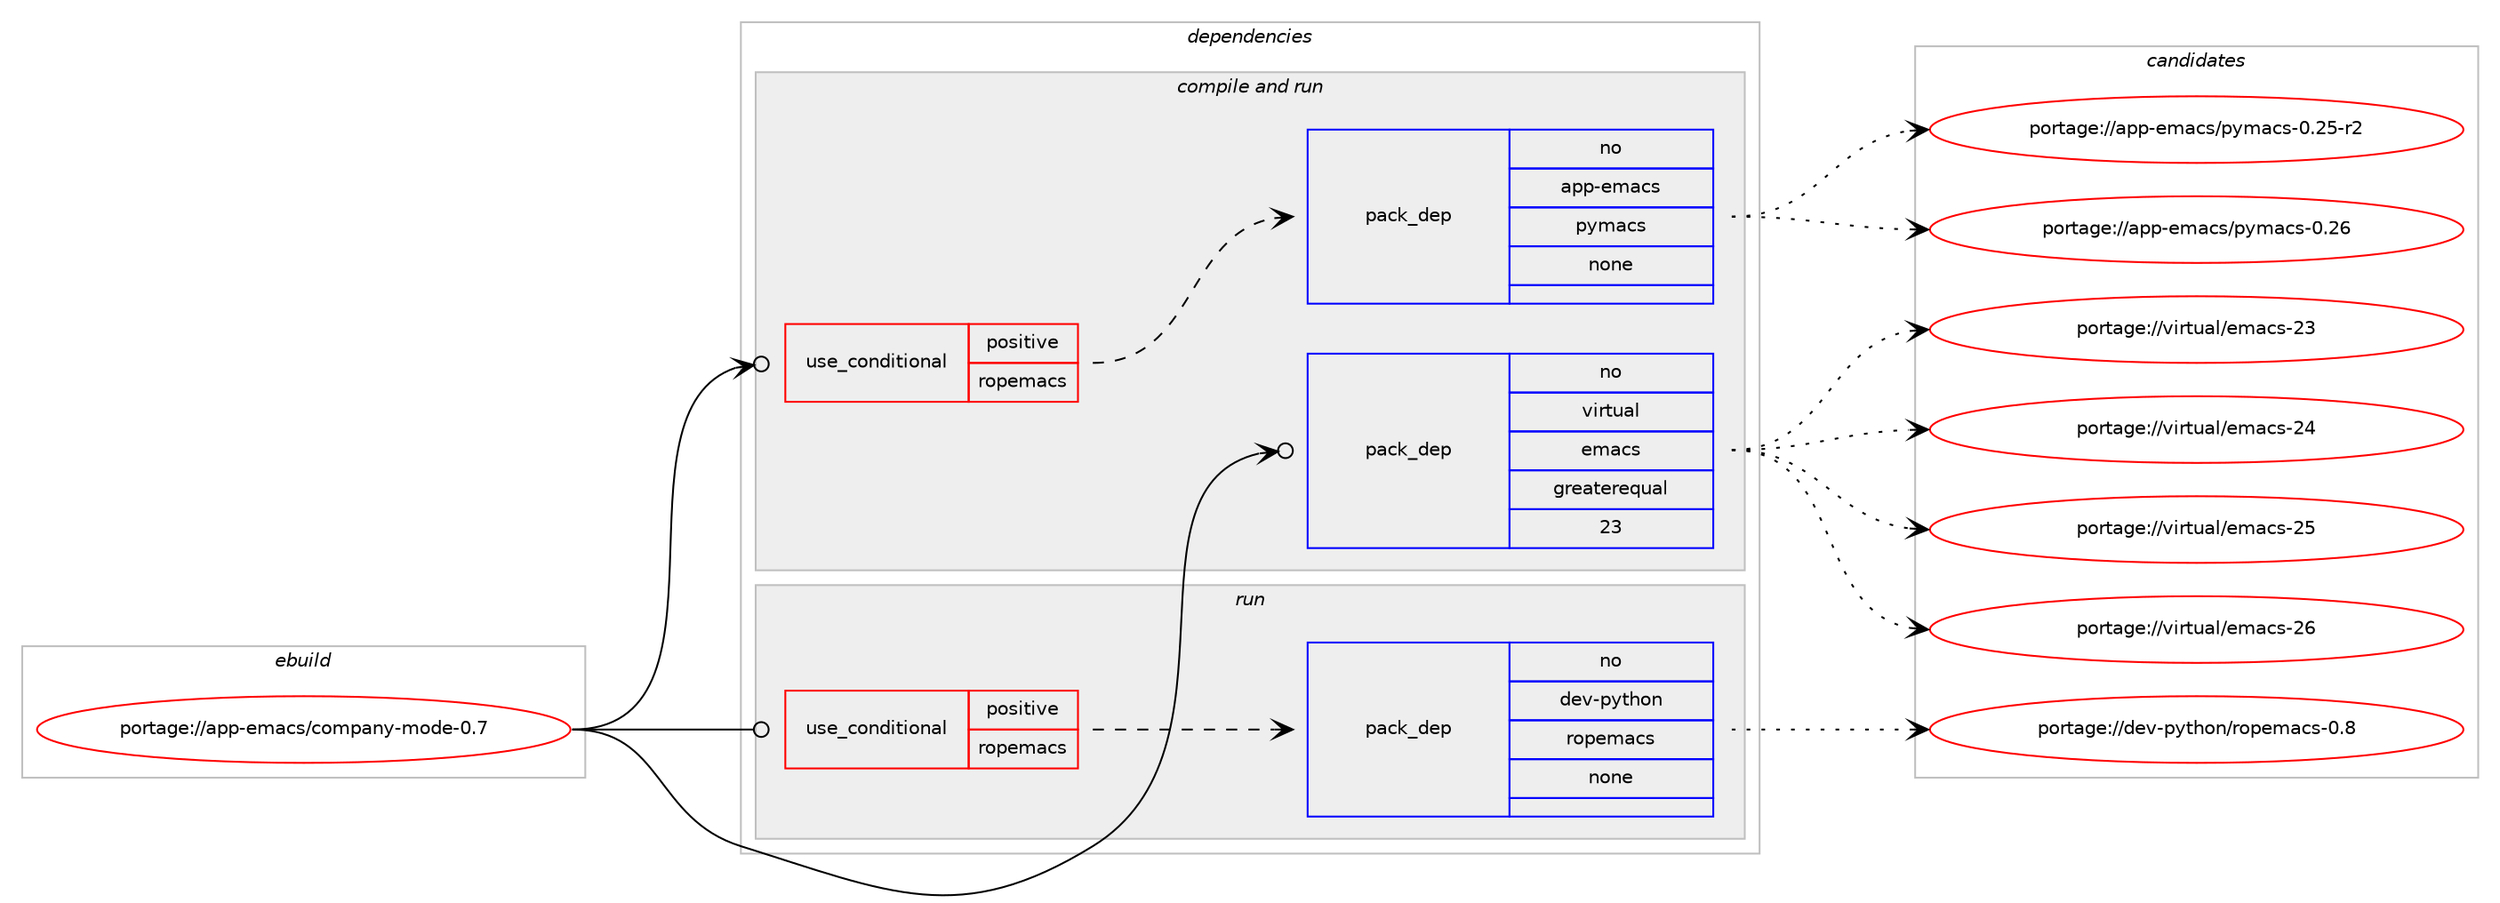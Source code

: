 digraph prolog {

# *************
# Graph options
# *************

newrank=true;
concentrate=true;
compound=true;
graph [rankdir=LR,fontname=Helvetica,fontsize=10,ranksep=1.5];#, ranksep=2.5, nodesep=0.2];
edge  [arrowhead=vee];
node  [fontname=Helvetica,fontsize=10];

# **********
# The ebuild
# **********

subgraph cluster_leftcol {
color=gray;
label=<<i>ebuild</i>>;
id [label="portage://app-emacs/company-mode-0.7", color=red, width=4, href="../app-emacs/company-mode-0.7.svg"];
}

# ****************
# The dependencies
# ****************

subgraph cluster_midcol {
color=gray;
label=<<i>dependencies</i>>;
subgraph cluster_compile {
fillcolor="#eeeeee";
style=filled;
label=<<i>compile</i>>;
}
subgraph cluster_compileandrun {
fillcolor="#eeeeee";
style=filled;
label=<<i>compile and run</i>>;
subgraph cond4519 {
dependency18287 [label=<<TABLE BORDER="0" CELLBORDER="1" CELLSPACING="0" CELLPADDING="4"><TR><TD ROWSPAN="3" CELLPADDING="10">use_conditional</TD></TR><TR><TD>positive</TD></TR><TR><TD>ropemacs</TD></TR></TABLE>>, shape=none, color=red];
subgraph pack13429 {
dependency18288 [label=<<TABLE BORDER="0" CELLBORDER="1" CELLSPACING="0" CELLPADDING="4" WIDTH="220"><TR><TD ROWSPAN="6" CELLPADDING="30">pack_dep</TD></TR><TR><TD WIDTH="110">no</TD></TR><TR><TD>app-emacs</TD></TR><TR><TD>pymacs</TD></TR><TR><TD>none</TD></TR><TR><TD></TD></TR></TABLE>>, shape=none, color=blue];
}
dependency18287:e -> dependency18288:w [weight=20,style="dashed",arrowhead="vee"];
}
id:e -> dependency18287:w [weight=20,style="solid",arrowhead="odotvee"];
subgraph pack13430 {
dependency18289 [label=<<TABLE BORDER="0" CELLBORDER="1" CELLSPACING="0" CELLPADDING="4" WIDTH="220"><TR><TD ROWSPAN="6" CELLPADDING="30">pack_dep</TD></TR><TR><TD WIDTH="110">no</TD></TR><TR><TD>virtual</TD></TR><TR><TD>emacs</TD></TR><TR><TD>greaterequal</TD></TR><TR><TD>23</TD></TR></TABLE>>, shape=none, color=blue];
}
id:e -> dependency18289:w [weight=20,style="solid",arrowhead="odotvee"];
}
subgraph cluster_run {
fillcolor="#eeeeee";
style=filled;
label=<<i>run</i>>;
subgraph cond4520 {
dependency18290 [label=<<TABLE BORDER="0" CELLBORDER="1" CELLSPACING="0" CELLPADDING="4"><TR><TD ROWSPAN="3" CELLPADDING="10">use_conditional</TD></TR><TR><TD>positive</TD></TR><TR><TD>ropemacs</TD></TR></TABLE>>, shape=none, color=red];
subgraph pack13431 {
dependency18291 [label=<<TABLE BORDER="0" CELLBORDER="1" CELLSPACING="0" CELLPADDING="4" WIDTH="220"><TR><TD ROWSPAN="6" CELLPADDING="30">pack_dep</TD></TR><TR><TD WIDTH="110">no</TD></TR><TR><TD>dev-python</TD></TR><TR><TD>ropemacs</TD></TR><TR><TD>none</TD></TR><TR><TD></TD></TR></TABLE>>, shape=none, color=blue];
}
dependency18290:e -> dependency18291:w [weight=20,style="dashed",arrowhead="vee"];
}
id:e -> dependency18290:w [weight=20,style="solid",arrowhead="odot"];
}
}

# **************
# The candidates
# **************

subgraph cluster_choices {
rank=same;
color=gray;
label=<<i>candidates</i>>;

subgraph choice13429 {
color=black;
nodesep=1;
choiceportage9711211245101109979911547112121109979911545484650534511450 [label="portage://app-emacs/pymacs-0.25-r2", color=red, width=4,href="../app-emacs/pymacs-0.25-r2.svg"];
choiceportage971121124510110997991154711212110997991154548465054 [label="portage://app-emacs/pymacs-0.26", color=red, width=4,href="../app-emacs/pymacs-0.26.svg"];
dependency18288:e -> choiceportage9711211245101109979911547112121109979911545484650534511450:w [style=dotted,weight="100"];
dependency18288:e -> choiceportage971121124510110997991154711212110997991154548465054:w [style=dotted,weight="100"];
}
subgraph choice13430 {
color=black;
nodesep=1;
choiceportage11810511411611797108471011099799115455051 [label="portage://virtual/emacs-23", color=red, width=4,href="../virtual/emacs-23.svg"];
choiceportage11810511411611797108471011099799115455052 [label="portage://virtual/emacs-24", color=red, width=4,href="../virtual/emacs-24.svg"];
choiceportage11810511411611797108471011099799115455053 [label="portage://virtual/emacs-25", color=red, width=4,href="../virtual/emacs-25.svg"];
choiceportage11810511411611797108471011099799115455054 [label="portage://virtual/emacs-26", color=red, width=4,href="../virtual/emacs-26.svg"];
dependency18289:e -> choiceportage11810511411611797108471011099799115455051:w [style=dotted,weight="100"];
dependency18289:e -> choiceportage11810511411611797108471011099799115455052:w [style=dotted,weight="100"];
dependency18289:e -> choiceportage11810511411611797108471011099799115455053:w [style=dotted,weight="100"];
dependency18289:e -> choiceportage11810511411611797108471011099799115455054:w [style=dotted,weight="100"];
}
subgraph choice13431 {
color=black;
nodesep=1;
choiceportage1001011184511212111610411111047114111112101109979911545484656 [label="portage://dev-python/ropemacs-0.8", color=red, width=4,href="../dev-python/ropemacs-0.8.svg"];
dependency18291:e -> choiceportage1001011184511212111610411111047114111112101109979911545484656:w [style=dotted,weight="100"];
}
}

}
